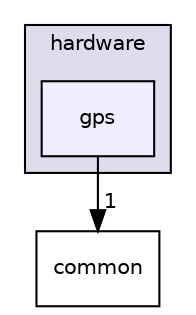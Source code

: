 digraph "modules/monitor/hardware/gps" {
  compound=true
  node [ fontsize="10", fontname="Helvetica"];
  edge [ labelfontsize="10", labelfontname="Helvetica"];
  subgraph clusterdir_ea1248eb37da9d95c0689f81cf4ff9d2 {
    graph [ bgcolor="#ddddee", pencolor="black", label="hardware" fontname="Helvetica", fontsize="10", URL="dir_ea1248eb37da9d95c0689f81cf4ff9d2.html"]
  dir_7b694c67045b32f8f424290709b3ad00 [shape=box, label="gps", style="filled", fillcolor="#eeeeff", pencolor="black", URL="dir_7b694c67045b32f8f424290709b3ad00.html"];
  }
  dir_01b67c2fb91f4e1b99e3c3abd77c4234 [shape=box label="common" URL="dir_01b67c2fb91f4e1b99e3c3abd77c4234.html"];
  dir_7b694c67045b32f8f424290709b3ad00->dir_01b67c2fb91f4e1b99e3c3abd77c4234 [headlabel="1", labeldistance=1.5 headhref="dir_000142_000137.html"];
}
